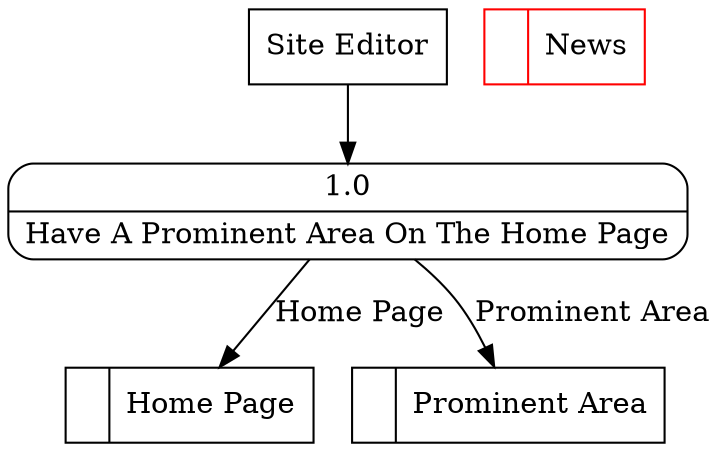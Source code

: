 digraph dfd2{ 
node[shape=record]
200 [label="<f0>  |<f1> Home Page " ];
201 [label="<f0>  |<f1> News " color=red];
202 [label="<f0>  |<f1> Prominent Area " ];
203 [label="Site Editor" shape=box];
204 [label="{<f0> 1.0|<f1> Have A Prominent Area On The Home Page }" shape=Mrecord];
203 -> 204
204 -> 202 [label="Prominent Area"]
204 -> 200 [label="Home Page"]
}